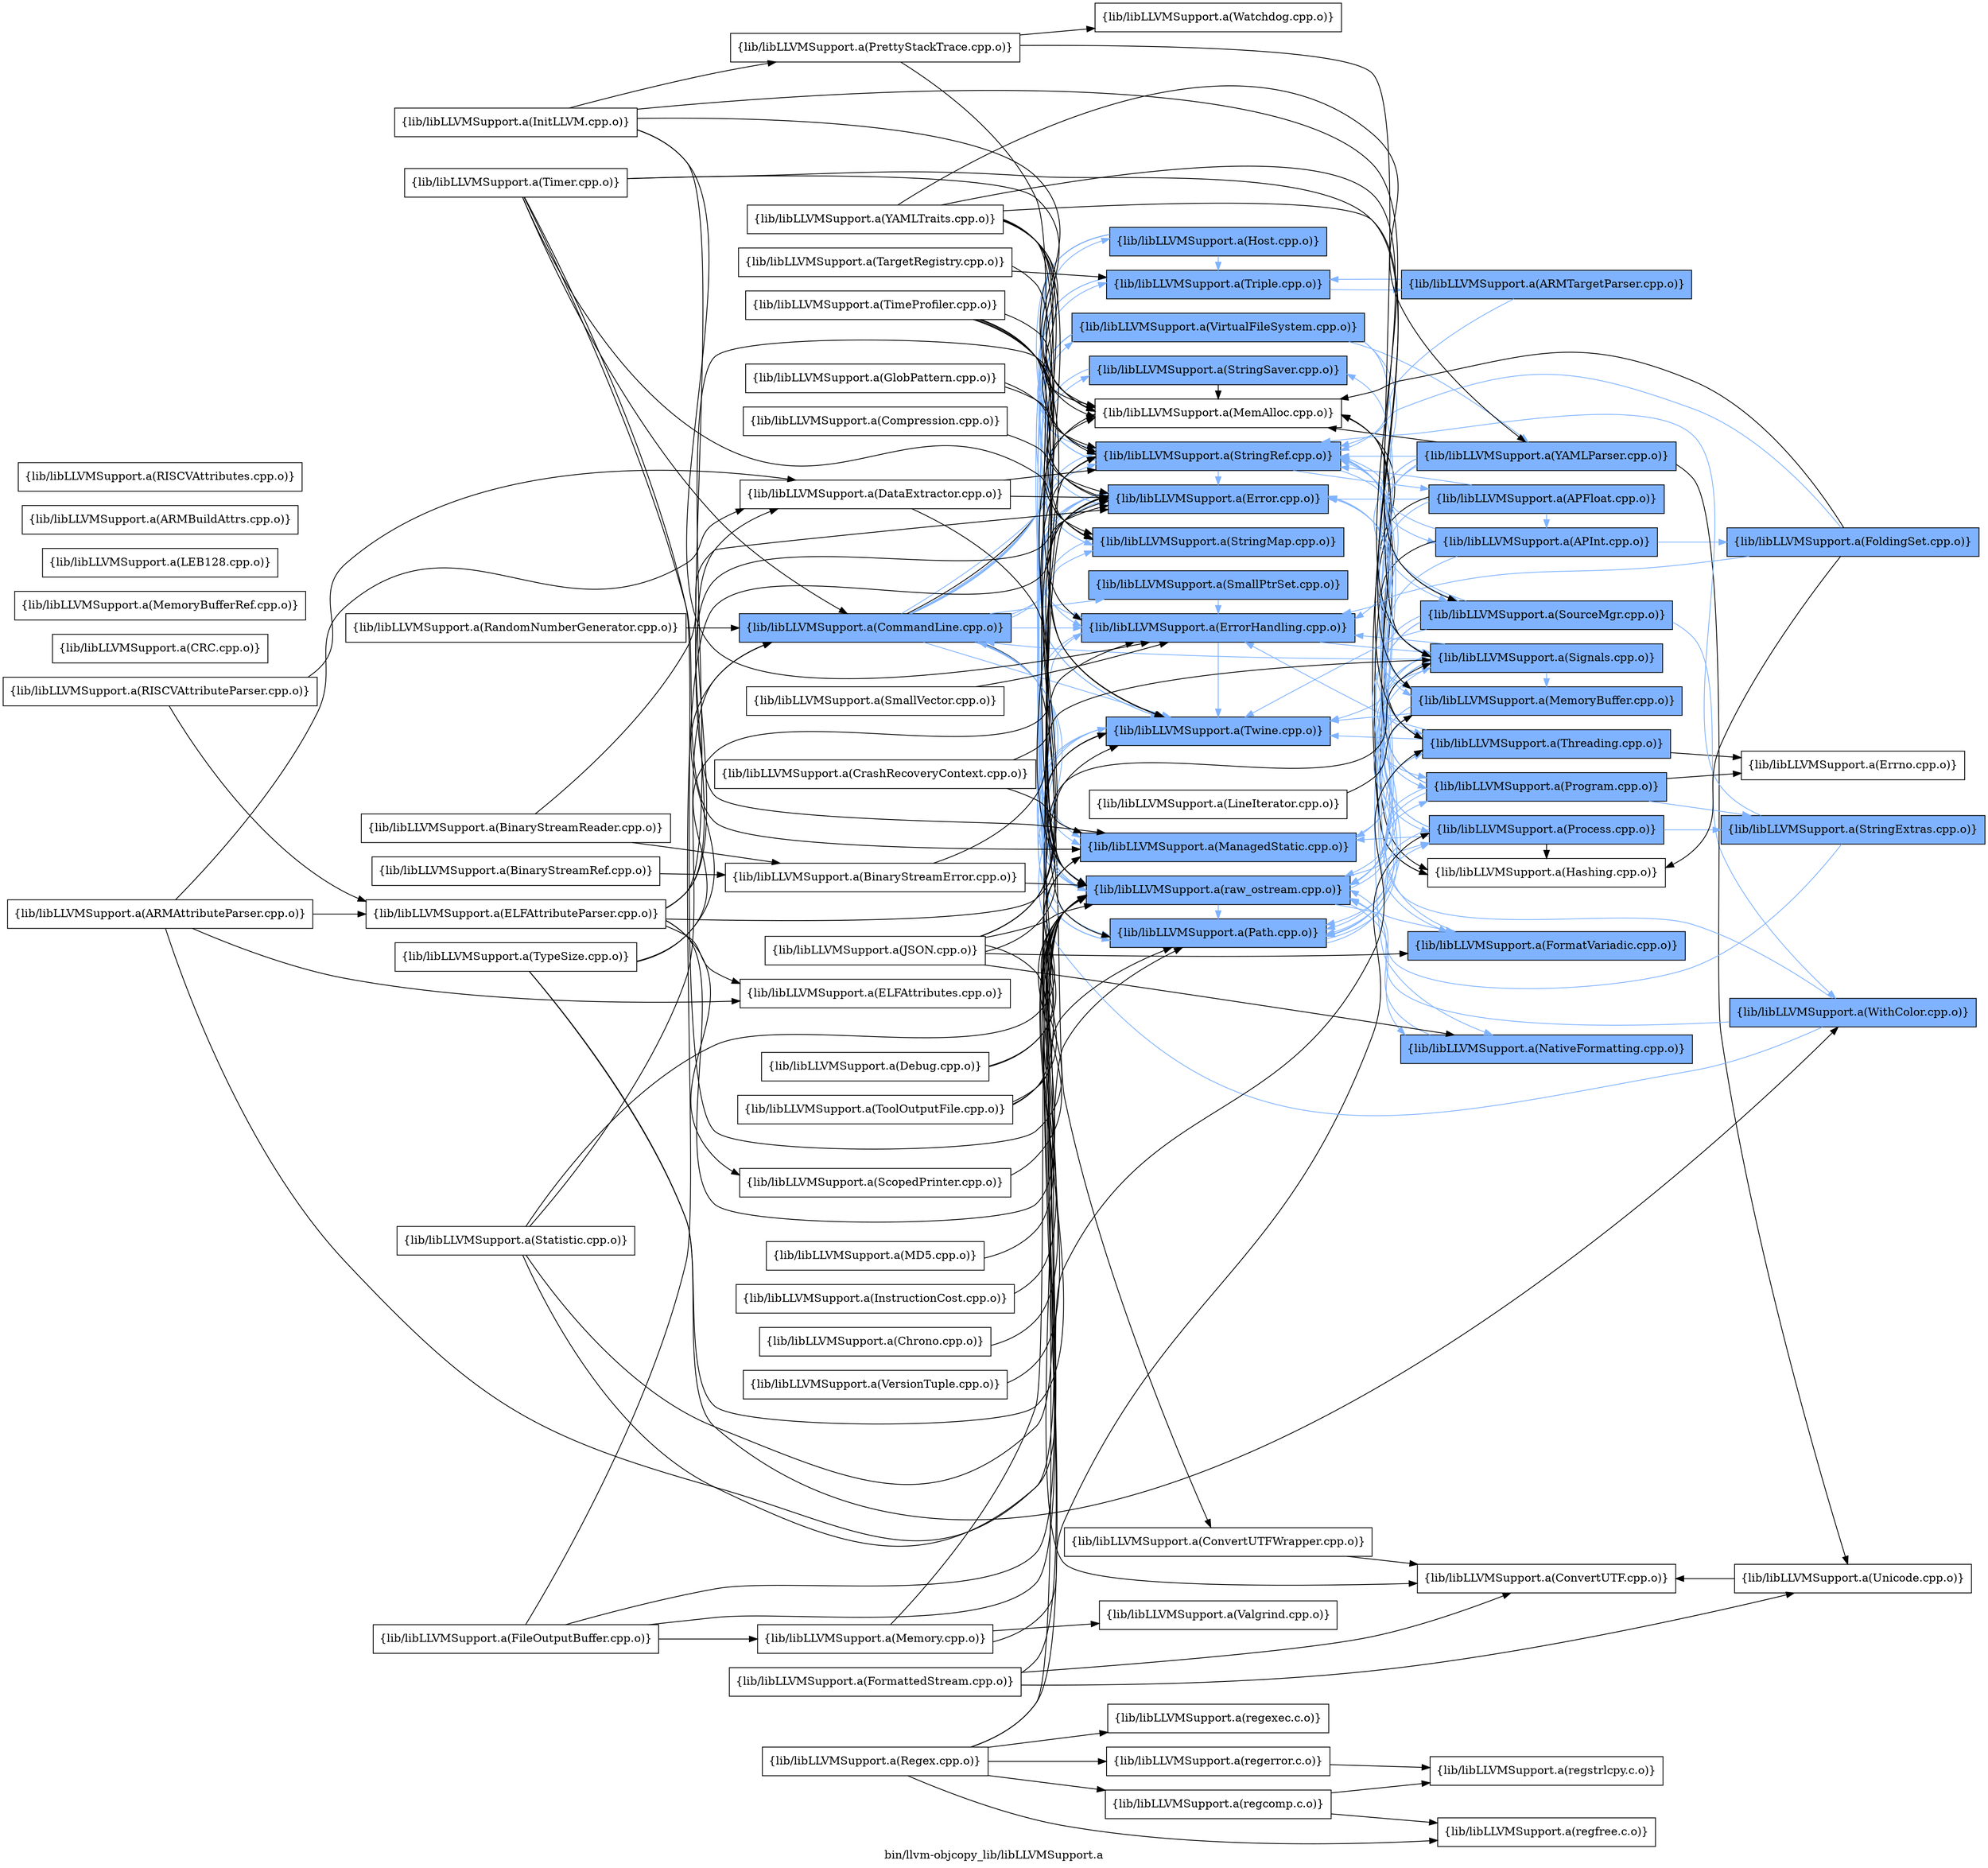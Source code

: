 digraph "bin/llvm-objcopy_lib/libLLVMSupport.a" {
	label="bin/llvm-objcopy_lib/libLLVMSupport.a";
	rankdir=LR;
	{ rank=same; Node0x564b42c30d08;  }
	{ rank=same; Node0x564b42c32518; Node0x564b42c2a4a8; Node0x564b42c2c488; Node0x564b42c2dd88; Node0x564b42c2bee8; Node0x564b42c2aea8; Node0x564b42c2c578; Node0x564b42c2cac8; Node0x564b42c2d1a8; Node0x564b42c33558; Node0x564b42c33be8; Node0x564b42c32ce8; Node0x564b42c2f908; Node0x564b42c31f28; Node0x564b42c2d6a8;  }
	{ rank=same; Node0x564b42c33cd8; Node0x564b42c2eeb8; Node0x564b42c2ffe8; Node0x564b42c2d888; Node0x564b42c2f9a8; Node0x564b42c30718; Node0x564b42c33288; Node0x564b42c2c5c8; Node0x564b42c2bdf8; Node0x564b42c2bf38; Node0x564b42c2e9b8; Node0x564b42c2a958; Node0x564b42c2e5f8; Node0x564b42c2dfb8;  }
	{ rank=same; Node0x564b42c30d08;  }
	{ rank=same; Node0x564b42c32518; Node0x564b42c2a4a8; Node0x564b42c2c488; Node0x564b42c2dd88; Node0x564b42c2bee8; Node0x564b42c2aea8; Node0x564b42c2c578; Node0x564b42c2cac8; Node0x564b42c2d1a8; Node0x564b42c33558; Node0x564b42c33be8; Node0x564b42c32ce8; Node0x564b42c2f908; Node0x564b42c31f28; Node0x564b42c2d6a8;  }
	{ rank=same; Node0x564b42c33cd8; Node0x564b42c2eeb8; Node0x564b42c2ffe8; Node0x564b42c2d888; Node0x564b42c2f9a8; Node0x564b42c30718; Node0x564b42c33288; Node0x564b42c2c5c8; Node0x564b42c2bdf8; Node0x564b42c2bf38; Node0x564b42c2e9b8; Node0x564b42c2a958; Node0x564b42c2e5f8; Node0x564b42c2dfb8;  }

	Node0x564b42c30d08 [shape=record,shape=box,group=1,style=filled,fillcolor="0.600000 0.5 1",label="{lib/libLLVMSupport.a(CommandLine.cpp.o)}"];
	Node0x564b42c30d08 -> Node0x564b42c32518;
	Node0x564b42c30d08 -> Node0x564b42c2a4a8[color="0.600000 0.5 1"];
	Node0x564b42c30d08 -> Node0x564b42c2c488[color="0.600000 0.5 1"];
	Node0x564b42c30d08 -> Node0x564b42c2dd88[color="0.600000 0.5 1"];
	Node0x564b42c30d08 -> Node0x564b42c2bee8;
	Node0x564b42c30d08 -> Node0x564b42c2aea8[color="0.600000 0.5 1"];
	Node0x564b42c30d08 -> Node0x564b42c2c578[color="0.600000 0.5 1"];
	Node0x564b42c30d08 -> Node0x564b42c2cac8[color="0.600000 0.5 1"];
	Node0x564b42c30d08 -> Node0x564b42c2d1a8[color="0.600000 0.5 1"];
	Node0x564b42c30d08 -> Node0x564b42c33558[color="0.600000 0.5 1"];
	Node0x564b42c30d08 -> Node0x564b42c33be8[color="0.600000 0.5 1"];
	Node0x564b42c30d08 -> Node0x564b42c32ce8[color="0.600000 0.5 1"];
	Node0x564b42c30d08 -> Node0x564b42c2f908[color="0.600000 0.5 1"];
	Node0x564b42c30d08 -> Node0x564b42c31f28[color="0.600000 0.5 1"];
	Node0x564b42c30d08 -> Node0x564b42c2d6a8[color="0.600000 0.5 1"];
	Node0x564b42c32a68 [shape=record,shape=box,group=0,label="{lib/libLLVMSupport.a(Compression.cpp.o)}"];
	Node0x564b42c32a68 -> Node0x564b42c2a4a8;
	Node0x564b42c31d48 [shape=record,shape=box,group=0,label="{lib/libLLVMSupport.a(CRC.cpp.o)}"];
	Node0x564b42c2a4a8 [shape=record,shape=box,group=1,style=filled,fillcolor="0.600000 0.5 1",label="{lib/libLLVMSupport.a(Error.cpp.o)}"];
	Node0x564b42c2a4a8 -> Node0x564b42c2c488[color="0.600000 0.5 1"];
	Node0x564b42c2a4a8 -> Node0x564b42c2dd88[color="0.600000 0.5 1"];
	Node0x564b42c2a4a8 -> Node0x564b42c33be8[color="0.600000 0.5 1"];
	Node0x564b42c2a4a8 -> Node0x564b42c2f908[color="0.600000 0.5 1"];
	Node0x564b42c2f138 [shape=record,shape=box,group=0,label="{lib/libLLVMSupport.a(GlobPattern.cpp.o)}"];
	Node0x564b42c2f138 -> Node0x564b42c2a4a8;
	Node0x564b42c2f138 -> Node0x564b42c2d1a8;
	Node0x564b42c2bee8 [shape=record,shape=box,group=0,label="{lib/libLLVMSupport.a(MemAlloc.cpp.o)}"];
	Node0x564b42c2c5c8 [shape=record,shape=box,group=1,style=filled,fillcolor="0.600000 0.5 1",label="{lib/libLLVMSupport.a(MemoryBuffer.cpp.o)}"];
	Node0x564b42c2c5c8 -> Node0x564b42c2a4a8[color="0.600000 0.5 1"];
	Node0x564b42c2c5c8 -> Node0x564b42c33be8[color="0.600000 0.5 1"];
	Node0x564b42c2c5c8 -> Node0x564b42c2d6a8[color="0.600000 0.5 1"];
	Node0x564b42c2c5c8 -> Node0x564b42c2e5f8[color="0.600000 0.5 1"];
	Node0x564b42c2c5c8 -> Node0x564b42c2dfb8[color="0.600000 0.5 1"];
	Node0x564b42c2b5d8 [shape=record,shape=box,group=0,label="{lib/libLLVMSupport.a(Regex.cpp.o)}"];
	Node0x564b42c2b5d8 -> Node0x564b42c2d1a8;
	Node0x564b42c2b5d8 -> Node0x564b42c33be8;
	Node0x564b42c2b5d8 -> Node0x564b42c34368;
	Node0x564b42c2b5d8 -> Node0x564b42c33c88;
	Node0x564b42c2b5d8 -> Node0x564b42c33508;
	Node0x564b42c2b5d8 -> Node0x564b42c32dd8;
	Node0x564b42c2c578 [shape=record,shape=box,group=1,style=filled,fillcolor="0.600000 0.5 1",label="{lib/libLLVMSupport.a(StringMap.cpp.o)}"];
	Node0x564b42c2c578 -> Node0x564b42c2c488[color="0.600000 0.5 1"];
	Node0x564b42c2cac8 [shape=record,shape=box,group=1,style=filled,fillcolor="0.600000 0.5 1",label="{lib/libLLVMSupport.a(StringSaver.cpp.o)}"];
	Node0x564b42c2cac8 -> Node0x564b42c2bee8;
	Node0x564b42c2cac8 -> Node0x564b42c2d1a8[color="0.600000 0.5 1"];
	Node0x564b42c2d1a8 [shape=record,shape=box,group=1,style=filled,fillcolor="0.600000 0.5 1",label="{lib/libLLVMSupport.a(StringRef.cpp.o)}"];
	Node0x564b42c2d1a8 -> Node0x564b42c2a4a8[color="0.600000 0.5 1"];
	Node0x564b42c2d1a8 -> Node0x564b42c2d888[color="0.600000 0.5 1"];
	Node0x564b42c2d1a8 -> Node0x564b42c2f9a8[color="0.600000 0.5 1"];
	Node0x564b42c2d1a8 -> Node0x564b42c30718;
	Node0x564b42c33be8 [shape=record,shape=box,group=1,style=filled,fillcolor="0.600000 0.5 1",label="{lib/libLLVMSupport.a(Twine.cpp.o)}"];
	Node0x564b42c33be8 -> Node0x564b42c2f908[color="0.600000 0.5 1"];
	Node0x564b42c2f908 [shape=record,shape=box,group=1,style=filled,fillcolor="0.600000 0.5 1",label="{lib/libLLVMSupport.a(raw_ostream.cpp.o)}"];
	Node0x564b42c2f908 -> Node0x564b42c2a4a8[color="0.600000 0.5 1"];
	Node0x564b42c2f908 -> Node0x564b42c2c488[color="0.600000 0.5 1"];
	Node0x564b42c2f908 -> Node0x564b42c2e9b8[color="0.600000 0.5 1"];
	Node0x564b42c2f908 -> Node0x564b42c2a958[color="0.600000 0.5 1"];
	Node0x564b42c2f908 -> Node0x564b42c33be8[color="0.600000 0.5 1"];
	Node0x564b42c2f908 -> Node0x564b42c2d6a8[color="0.600000 0.5 1"];
	Node0x564b42c2f908 -> Node0x564b42c2e5f8[color="0.600000 0.5 1"];
	Node0x564b42c2f908 -> Node0x564b42c2dfb8[color="0.600000 0.5 1"];
	Node0x564b42c2e288 [shape=record,shape=box,group=0,label="{lib/libLLVMSupport.a(FileOutputBuffer.cpp.o)}"];
	Node0x564b42c2e288 -> Node0x564b42c2a4a8;
	Node0x564b42c2e288 -> Node0x564b42c2f908;
	Node0x564b42c2e288 -> Node0x564b42c2cfc8;
	Node0x564b42c2e288 -> Node0x564b42c2d6a8;
	Node0x564b42c2d0b8 [shape=record,shape=box,group=0,label="{lib/libLLVMSupport.a(InitLLVM.cpp.o)}"];
	Node0x564b42c2d0b8 -> Node0x564b42c2c488;
	Node0x564b42c2d0b8 -> Node0x564b42c2dd88;
	Node0x564b42c2d0b8 -> Node0x564b42c2bee8;
	Node0x564b42c2d0b8 -> Node0x564b42c2b0d8;
	Node0x564b42c2d0b8 -> Node0x564b42c2eeb8;
	Node0x564b42c33558 [shape=record,shape=box,group=1,style=filled,fillcolor="0.600000 0.5 1",label="{lib/libLLVMSupport.a(Triple.cpp.o)}"];
	Node0x564b42c33558 -> Node0x564b42c2d1a8[color="0.600000 0.5 1"];
	Node0x564b42c33558 -> Node0x564b42c33288[color="0.600000 0.5 1"];
	Node0x564b42c33558 -> Node0x564b42c33be8[color="0.600000 0.5 1"];
	Node0x564b42c32ab8 [shape=record,shape=box,group=1,style=filled,fillcolor="0.600000 0.5 1",label="{lib/libLLVMSupport.a(WithColor.cpp.o)}"];
	Node0x564b42c32ab8 -> Node0x564b42c30d08[color="0.600000 0.5 1"];
	Node0x564b42c32ab8 -> Node0x564b42c2a4a8[color="0.600000 0.5 1"];
	Node0x564b42c32ab8 -> Node0x564b42c2f908[color="0.600000 0.5 1"];
	Node0x564b42c31f28 [shape=record,shape=box,group=1,style=filled,fillcolor="0.600000 0.5 1",label="{lib/libLLVMSupport.a(Host.cpp.o)}"];
	Node0x564b42c31f28 -> Node0x564b42c2bee8;
	Node0x564b42c31f28 -> Node0x564b42c2c578[color="0.600000 0.5 1"];
	Node0x564b42c31f28 -> Node0x564b42c2d1a8[color="0.600000 0.5 1"];
	Node0x564b42c31f28 -> Node0x564b42c33558[color="0.600000 0.5 1"];
	Node0x564b42c31f28 -> Node0x564b42c2f908[color="0.600000 0.5 1"];
	Node0x564b42c2d6a8 [shape=record,shape=box,group=1,style=filled,fillcolor="0.600000 0.5 1",label="{lib/libLLVMSupport.a(Path.cpp.o)}"];
	Node0x564b42c2d6a8 -> Node0x564b42c2a4a8[color="0.600000 0.5 1"];
	Node0x564b42c2d6a8 -> Node0x564b42c2d1a8[color="0.600000 0.5 1"];
	Node0x564b42c2d6a8 -> Node0x564b42c33be8[color="0.600000 0.5 1"];
	Node0x564b42c2d6a8 -> Node0x564b42c2e5f8[color="0.600000 0.5 1"];
	Node0x564b42c2d6a8 -> Node0x564b42c2eeb8[color="0.600000 0.5 1"];
	Node0x564b42c2e5f8 [shape=record,shape=box,group=1,style=filled,fillcolor="0.600000 0.5 1",label="{lib/libLLVMSupport.a(Process.cpp.o)}"];
	Node0x564b42c2e5f8 -> Node0x564b42c2a4a8[color="0.600000 0.5 1"];
	Node0x564b42c2e5f8 -> Node0x564b42c2dd88[color="0.600000 0.5 1"];
	Node0x564b42c2e5f8 -> Node0x564b42c2d1a8[color="0.600000 0.5 1"];
	Node0x564b42c2e5f8 -> Node0x564b42c30718;
	Node0x564b42c2e5f8 -> Node0x564b42c2d6a8[color="0.600000 0.5 1"];
	Node0x564b42c2e5f8 -> Node0x564b42c2d608[color="0.600000 0.5 1"];
	Node0x564b42c2a5e8 [shape=record,shape=box,group=0,label="{lib/libLLVMSupport.a(MemoryBufferRef.cpp.o)}"];
	Node0x564b42c2aea8 [shape=record,shape=box,group=1,style=filled,fillcolor="0.600000 0.5 1",label="{lib/libLLVMSupport.a(SmallPtrSet.cpp.o)}"];
	Node0x564b42c2aea8 -> Node0x564b42c2c488[color="0.600000 0.5 1"];
	Node0x564b42c2d838 [shape=record,shape=box,group=0,label="{lib/libLLVMSupport.a(LEB128.cpp.o)}"];
	Node0x564b42c2c488 [shape=record,shape=box,group=1,style=filled,fillcolor="0.600000 0.5 1",label="{lib/libLLVMSupport.a(ErrorHandling.cpp.o)}"];
	Node0x564b42c2c488 -> Node0x564b42c33be8[color="0.600000 0.5 1"];
	Node0x564b42c2c488 -> Node0x564b42c2f908[color="0.600000 0.5 1"];
	Node0x564b42c2c488 -> Node0x564b42c2eeb8[color="0.600000 0.5 1"];
	Node0x564b42c33058 [shape=record,shape=box,group=0,label="{lib/libLLVMSupport.a(DataExtractor.cpp.o)}"];
	Node0x564b42c33058 -> Node0x564b42c2a4a8;
	Node0x564b42c33058 -> Node0x564b42c2d1a8;
	Node0x564b42c33058 -> Node0x564b42c2f908;
	Node0x564b42c2dd88 [shape=record,shape=box,group=1,style=filled,fillcolor="0.600000 0.5 1",label="{lib/libLLVMSupport.a(ManagedStatic.cpp.o)}"];
	Node0x564b42c2dd88 -> Node0x564b42c2ffe8[color="0.600000 0.5 1"];
	Node0x564b42c324c8 [shape=record,shape=box,group=0,label="{lib/libLLVMSupport.a(TypeSize.cpp.o)}"];
	Node0x564b42c324c8 -> Node0x564b42c30d08;
	Node0x564b42c324c8 -> Node0x564b42c2c488;
	Node0x564b42c324c8 -> Node0x564b42c32ab8;
	Node0x564b42c324c8 -> Node0x564b42c2f908;
	Node0x564b42c2bdf8 [shape=record,shape=box,group=1,style=filled,fillcolor="0.600000 0.5 1",label="{lib/libLLVMSupport.a(SourceMgr.cpp.o)}"];
	Node0x564b42c2bdf8 -> Node0x564b42c2c5c8[color="0.600000 0.5 1"];
	Node0x564b42c2bdf8 -> Node0x564b42c2d1a8[color="0.600000 0.5 1"];
	Node0x564b42c2bdf8 -> Node0x564b42c33be8[color="0.600000 0.5 1"];
	Node0x564b42c2bdf8 -> Node0x564b42c32ab8[color="0.600000 0.5 1"];
	Node0x564b42c2bdf8 -> Node0x564b42c2f908[color="0.600000 0.5 1"];
	Node0x564b42c2bdf8 -> Node0x564b42c2d6a8[color="0.600000 0.5 1"];
	Node0x564b42c2e328 [shape=record,shape=box,group=0,label="{lib/libLLVMSupport.a(TargetRegistry.cpp.o)}"];
	Node0x564b42c2e328 -> Node0x564b42c33558;
	Node0x564b42c2e328 -> Node0x564b42c2f908;
	Node0x564b42c30fd8 [shape=record,shape=box,group=0,label="{lib/libLLVMSupport.a(ARMBuildAttrs.cpp.o)}"];
	Node0x564b42c33918 [shape=record,shape=box,group=0,label="{lib/libLLVMSupport.a(ELFAttributeParser.cpp.o)}"];
	Node0x564b42c33918 -> Node0x564b42c33058;
	Node0x564b42c33918 -> Node0x564b42c2b6c8;
	Node0x564b42c33918 -> Node0x564b42c2a4a8;
	Node0x564b42c33918 -> Node0x564b42c2a7c8;
	Node0x564b42c33918 -> Node0x564b42c2d1a8;
	Node0x564b42c33918 -> Node0x564b42c33be8;
	Node0x564b42c33918 -> Node0x564b42c2f908;
	Node0x564b42c2ae08 [shape=record,shape=box,group=0,label="{lib/libLLVMSupport.a(RISCVAttributes.cpp.o)}"];
	Node0x564b42c30448 [shape=record,shape=box,group=0,label="{lib/libLLVMSupport.a(BinaryStreamError.cpp.o)}"];
	Node0x564b42c30448 -> Node0x564b42c2a4a8;
	Node0x564b42c30448 -> Node0x564b42c2f908;
	Node0x564b42c2e9b8 [shape=record,shape=box,group=1,style=filled,fillcolor="0.600000 0.5 1",label="{lib/libLLVMSupport.a(FormatVariadic.cpp.o)}"];
	Node0x564b42c2e9b8 -> Node0x564b42c2d1a8[color="0.600000 0.5 1"];
	Node0x564b42c2a958 [shape=record,shape=box,group=1,style=filled,fillcolor="0.600000 0.5 1",label="{lib/libLLVMSupport.a(NativeFormatting.cpp.o)}"];
	Node0x564b42c2a958 -> Node0x564b42c2f908[color="0.600000 0.5 1"];
	Node0x564b42c30c68 [shape=record,shape=box,group=0,label="{lib/libLLVMSupport.a(ARMAttributeParser.cpp.o)}"];
	Node0x564b42c30c68 -> Node0x564b42c33058;
	Node0x564b42c30c68 -> Node0x564b42c33918;
	Node0x564b42c30c68 -> Node0x564b42c2b6c8;
	Node0x564b42c30c68 -> Node0x564b42c2f908;
	Node0x564b42c2b6c8 [shape=record,shape=box,group=0,label="{lib/libLLVMSupport.a(ELFAttributes.cpp.o)}"];
	Node0x564b42c2fd68 [shape=record,shape=box,group=0,label="{lib/libLLVMSupport.a(BinaryStreamReader.cpp.o)}"];
	Node0x564b42c2fd68 -> Node0x564b42c30448;
	Node0x564b42c2fd68 -> Node0x564b42c2a4a8;
	Node0x564b42c2f638 [shape=record,shape=box,group=0,label="{lib/libLLVMSupport.a(BinaryStreamRef.cpp.o)}"];
	Node0x564b42c2f638 -> Node0x564b42c30448;
	Node0x564b42c32518 [shape=record,shape=box,group=0,label="{lib/libLLVMSupport.a(ConvertUTFWrapper.cpp.o)}"];
	Node0x564b42c32518 -> Node0x564b42c33cd8;
	Node0x564b42c32ce8 [shape=record,shape=box,group=1,style=filled,fillcolor="0.600000 0.5 1",label="{lib/libLLVMSupport.a(VirtualFileSystem.cpp.o)}"];
	Node0x564b42c32ce8 -> Node0x564b42c2a4a8[color="0.600000 0.5 1"];
	Node0x564b42c32ce8 -> Node0x564b42c2bee8;
	Node0x564b42c32ce8 -> Node0x564b42c2c5c8[color="0.600000 0.5 1"];
	Node0x564b42c32ce8 -> Node0x564b42c2bdf8[color="0.600000 0.5 1"];
	Node0x564b42c32ce8 -> Node0x564b42c2c578[color="0.600000 0.5 1"];
	Node0x564b42c32ce8 -> Node0x564b42c2d1a8[color="0.600000 0.5 1"];
	Node0x564b42c32ce8 -> Node0x564b42c33be8[color="0.600000 0.5 1"];
	Node0x564b42c32ce8 -> Node0x564b42c2bf38[color="0.600000 0.5 1"];
	Node0x564b42c32ce8 -> Node0x564b42c2f908[color="0.600000 0.5 1"];
	Node0x564b42c32ce8 -> Node0x564b42c2d6a8[color="0.600000 0.5 1"];
	Node0x564b42c33cd8 [shape=record,shape=box,group=0,label="{lib/libLLVMSupport.a(ConvertUTF.cpp.o)}"];
	Node0x564b42c2a7c8 [shape=record,shape=box,group=0,label="{lib/libLLVMSupport.a(ScopedPrinter.cpp.o)}"];
	Node0x564b42c2a7c8 -> Node0x564b42c2f908;
	Node0x564b42c2eeb8 [shape=record,shape=box,group=1,style=filled,fillcolor="0.600000 0.5 1",label="{lib/libLLVMSupport.a(Signals.cpp.o)}"];
	Node0x564b42c2eeb8 -> Node0x564b42c30d08[color="0.600000 0.5 1"];
	Node0x564b42c2eeb8 -> Node0x564b42c2c488[color="0.600000 0.5 1"];
	Node0x564b42c2eeb8 -> Node0x564b42c2e9b8[color="0.600000 0.5 1"];
	Node0x564b42c2eeb8 -> Node0x564b42c2dd88[color="0.600000 0.5 1"];
	Node0x564b42c2eeb8 -> Node0x564b42c2bee8;
	Node0x564b42c2eeb8 -> Node0x564b42c2c5c8[color="0.600000 0.5 1"];
	Node0x564b42c2eeb8 -> Node0x564b42c2a958[color="0.600000 0.5 1"];
	Node0x564b42c2eeb8 -> Node0x564b42c2d1a8[color="0.600000 0.5 1"];
	Node0x564b42c2eeb8 -> Node0x564b42c33be8[color="0.600000 0.5 1"];
	Node0x564b42c2eeb8 -> Node0x564b42c2f908[color="0.600000 0.5 1"];
	Node0x564b42c2eeb8 -> Node0x564b42c2d6a8[color="0.600000 0.5 1"];
	Node0x564b42c2eeb8 -> Node0x564b42c2dfb8[color="0.600000 0.5 1"];
	Node0x564b42c2eeb8 -> Node0x564b42c2ffe8[color="0.600000 0.5 1"];
	Node0x564b42c2c848 [shape=record,shape=box,group=0,label="{lib/libLLVMSupport.a(Debug.cpp.o)}"];
	Node0x564b42c2c848 -> Node0x564b42c2dd88;
	Node0x564b42c2c848 -> Node0x564b42c2f908;
	Node0x564b42c2cfc8 [shape=record,shape=box,group=0,label="{lib/libLLVMSupport.a(Memory.cpp.o)}"];
	Node0x564b42c2cfc8 -> Node0x564b42c2a4a8;
	Node0x564b42c2cfc8 -> Node0x564b42c2e5f8;
	Node0x564b42c2cfc8 -> Node0x564b42c2f7c8;
	Node0x564b42c2b0d8 [shape=record,shape=box,group=0,label="{lib/libLLVMSupport.a(PrettyStackTrace.cpp.o)}"];
	Node0x564b42c2b0d8 -> Node0x564b42c2f908;
	Node0x564b42c2b0d8 -> Node0x564b42c2eeb8;
	Node0x564b42c2b0d8 -> Node0x564b42c2fa98;
	Node0x564b42c2ffe8 [shape=record,shape=box,group=1,style=filled,fillcolor="0.600000 0.5 1",label="{lib/libLLVMSupport.a(Threading.cpp.o)}"];
	Node0x564b42c2ffe8 -> Node0x564b42c2c488[color="0.600000 0.5 1"];
	Node0x564b42c2ffe8 -> Node0x564b42c2bee8;
	Node0x564b42c2ffe8 -> Node0x564b42c2d1a8[color="0.600000 0.5 1"];
	Node0x564b42c2ffe8 -> Node0x564b42c33be8[color="0.600000 0.5 1"];
	Node0x564b42c2ffe8 -> Node0x564b42c2d338;
	Node0x564b42c2dfb8 [shape=record,shape=box,group=1,style=filled,fillcolor="0.600000 0.5 1",label="{lib/libLLVMSupport.a(Program.cpp.o)}"];
	Node0x564b42c2dfb8 -> Node0x564b42c2bee8;
	Node0x564b42c2dfb8 -> Node0x564b42c2cac8[color="0.600000 0.5 1"];
	Node0x564b42c2dfb8 -> Node0x564b42c2d1a8[color="0.600000 0.5 1"];
	Node0x564b42c2dfb8 -> Node0x564b42c2f908[color="0.600000 0.5 1"];
	Node0x564b42c2dfb8 -> Node0x564b42c2d6a8[color="0.600000 0.5 1"];
	Node0x564b42c2dfb8 -> Node0x564b42c2d608[color="0.600000 0.5 1"];
	Node0x564b42c2dfb8 -> Node0x564b42c2d338;
	Node0x564b42c2fa98 [shape=record,shape=box,group=0,label="{lib/libLLVMSupport.a(Watchdog.cpp.o)}"];
	Node0x564b42c34368 [shape=record,shape=box,group=0,label="{lib/libLLVMSupport.a(regcomp.c.o)}"];
	Node0x564b42c34368 -> Node0x564b42c32dd8;
	Node0x564b42c34368 -> Node0x564b42c32658;
	Node0x564b42c33c88 [shape=record,shape=box,group=0,label="{lib/libLLVMSupport.a(regerror.c.o)}"];
	Node0x564b42c33c88 -> Node0x564b42c32658;
	Node0x564b42c33508 [shape=record,shape=box,group=0,label="{lib/libLLVMSupport.a(regexec.c.o)}"];
	Node0x564b42c32dd8 [shape=record,shape=box,group=0,label="{lib/libLLVMSupport.a(regfree.c.o)}"];
	Node0x564b42c2a728 [shape=record,shape=box,group=0,label="{lib/libLLVMSupport.a(RISCVAttributeParser.cpp.o)}"];
	Node0x564b42c2a728 -> Node0x564b42c33058;
	Node0x564b42c2a728 -> Node0x564b42c33918;
	Node0x564b42c2b678 [shape=record,shape=box,group=0,label="{lib/libLLVMSupport.a(SmallVector.cpp.o)}"];
	Node0x564b42c2b678 -> Node0x564b42c2c488;
	Node0x564b42c2d888 [shape=record,shape=box,group=1,style=filled,fillcolor="0.600000 0.5 1",label="{lib/libLLVMSupport.a(APFloat.cpp.o)}"];
	Node0x564b42c2d888 -> Node0x564b42c2a4a8[color="0.600000 0.5 1"];
	Node0x564b42c2d888 -> Node0x564b42c2d1a8[color="0.600000 0.5 1"];
	Node0x564b42c2d888 -> Node0x564b42c2f9a8[color="0.600000 0.5 1"];
	Node0x564b42c2d888 -> Node0x564b42c30718;
	Node0x564b42c2d888 -> Node0x564b42c2f908[color="0.600000 0.5 1"];
	Node0x564b42c2f9a8 [shape=record,shape=box,group=1,style=filled,fillcolor="0.600000 0.5 1",label="{lib/libLLVMSupport.a(APInt.cpp.o)}"];
	Node0x564b42c2f9a8 -> Node0x564b42c2d1a8[color="0.600000 0.5 1"];
	Node0x564b42c2f9a8 -> Node0x564b42c2f598[color="0.600000 0.5 1"];
	Node0x564b42c2f9a8 -> Node0x564b42c30718;
	Node0x564b42c2f9a8 -> Node0x564b42c2f908[color="0.600000 0.5 1"];
	Node0x564b42c30718 [shape=record,shape=box,group=0,label="{lib/libLLVMSupport.a(Hashing.cpp.o)}"];
	Node0x564b42c2f598 [shape=record,shape=box,group=1,style=filled,fillcolor="0.600000 0.5 1",label="{lib/libLLVMSupport.a(FoldingSet.cpp.o)}"];
	Node0x564b42c2f598 -> Node0x564b42c2c488[color="0.600000 0.5 1"];
	Node0x564b42c2f598 -> Node0x564b42c2bee8;
	Node0x564b42c2f598 -> Node0x564b42c2d1a8[color="0.600000 0.5 1"];
	Node0x564b42c2f598 -> Node0x564b42c30718;
	Node0x564b42c33288 [shape=record,shape=box,group=1,style=filled,fillcolor="0.600000 0.5 1",label="{lib/libLLVMSupport.a(ARMTargetParser.cpp.o)}"];
	Node0x564b42c33288 -> Node0x564b42c2d1a8[color="0.600000 0.5 1"];
	Node0x564b42c33288 -> Node0x564b42c33558[color="0.600000 0.5 1"];
	Node0x564b42c2bf38 [shape=record,shape=box,group=1,style=filled,fillcolor="0.600000 0.5 1",label="{lib/libLLVMSupport.a(YAMLParser.cpp.o)}"];
	Node0x564b42c2bf38 -> Node0x564b42c2c488[color="0.600000 0.5 1"];
	Node0x564b42c2bf38 -> Node0x564b42c2bee8;
	Node0x564b42c2bf38 -> Node0x564b42c2c5c8[color="0.600000 0.5 1"];
	Node0x564b42c2bf38 -> Node0x564b42c2bdf8[color="0.600000 0.5 1"];
	Node0x564b42c2bf38 -> Node0x564b42c2d1a8[color="0.600000 0.5 1"];
	Node0x564b42c2bf38 -> Node0x564b42c2cbb8;
	Node0x564b42c2bf38 -> Node0x564b42c2f908[color="0.600000 0.5 1"];
	Node0x564b42c2cbb8 [shape=record,shape=box,group=0,label="{lib/libLLVMSupport.a(Unicode.cpp.o)}"];
	Node0x564b42c2cbb8 -> Node0x564b42c33cd8;
	Node0x564b42c32658 [shape=record,shape=box,group=0,label="{lib/libLLVMSupport.a(regstrlcpy.c.o)}"];
	Node0x564b42c2f7c8 [shape=record,shape=box,group=0,label="{lib/libLLVMSupport.a(Valgrind.cpp.o)}"];
	Node0x564b42c2de78 [shape=record,shape=box,group=0,label="{lib/libLLVMSupport.a(MD5.cpp.o)}"];
	Node0x564b42c2de78 -> Node0x564b42c2f908;
	Node0x564b42c2d608 [shape=record,shape=box,group=1,style=filled,fillcolor="0.600000 0.5 1",label="{lib/libLLVMSupport.a(StringExtras.cpp.o)}"];
	Node0x564b42c2d608 -> Node0x564b42c2d1a8[color="0.600000 0.5 1"];
	Node0x564b42c2d608 -> Node0x564b42c2f908[color="0.600000 0.5 1"];
	Node0x564b42c2bc68 [shape=record,shape=box,group=0,label="{lib/libLLVMSupport.a(CrashRecoveryContext.cpp.o)}"];
	Node0x564b42c2bc68 -> Node0x564b42c2dd88;
	Node0x564b42c2bc68 -> Node0x564b42c2eeb8;
	Node0x564b42c2d338 [shape=record,shape=box,group=0,label="{lib/libLLVMSupport.a(Errno.cpp.o)}"];
	Node0x564b42c31028 [shape=record,shape=box,group=0,label="{lib/libLLVMSupport.a(FormattedStream.cpp.o)}"];
	Node0x564b42c31028 -> Node0x564b42c33cd8;
	Node0x564b42c31028 -> Node0x564b42c2cbb8;
	Node0x564b42c31028 -> Node0x564b42c2f908;
	Node0x564b42c2c398 [shape=record,shape=box,group=0,label="{lib/libLLVMSupport.a(InstructionCost.cpp.o)}"];
	Node0x564b42c2c398 -> Node0x564b42c2f908;
	Node0x564b42c2dce8 [shape=record,shape=box,group=0,label="{lib/libLLVMSupport.a(ToolOutputFile.cpp.o)}"];
	Node0x564b42c2dce8 -> Node0x564b42c2f908;
	Node0x564b42c2dce8 -> Node0x564b42c2d6a8;
	Node0x564b42c2dce8 -> Node0x564b42c2eeb8;
	Node0x564b42c2a868 [shape=record,shape=box,group=0,label="{lib/libLLVMSupport.a(RandomNumberGenerator.cpp.o)}"];
	Node0x564b42c2a868 -> Node0x564b42c30d08;
	Node0x564b42c317a8 [shape=record,shape=box,group=0,label="{lib/libLLVMSupport.a(Statistic.cpp.o)}"];
	Node0x564b42c317a8 -> Node0x564b42c30d08;
	Node0x564b42c317a8 -> Node0x564b42c2dd88;
	Node0x564b42c317a8 -> Node0x564b42c2f908;
	Node0x564b42c317a8 -> Node0x564b42c2ffe8;
	Node0x564b42c313e8 [shape=record,shape=box,group=0,label="{lib/libLLVMSupport.a(Timer.cpp.o)}"];
	Node0x564b42c313e8 -> Node0x564b42c30d08;
	Node0x564b42c313e8 -> Node0x564b42c2dd88;
	Node0x564b42c313e8 -> Node0x564b42c2bee8;
	Node0x564b42c313e8 -> Node0x564b42c2c578;
	Node0x564b42c313e8 -> Node0x564b42c2f908;
	Node0x564b42c313e8 -> Node0x564b42c2ffe8;
	Node0x564b42c2a778 [shape=record,shape=box,group=0,label="{lib/libLLVMSupport.a(TimeProfiler.cpp.o)}"];
	Node0x564b42c2a778 -> Node0x564b42c2a4a8;
	Node0x564b42c2a778 -> Node0x564b42c2bee8;
	Node0x564b42c2a778 -> Node0x564b42c2c578;
	Node0x564b42c2a778 -> Node0x564b42c33be8;
	Node0x564b42c2a778 -> Node0x564b42c2f908;
	Node0x564b42c2a778 -> Node0x564b42c2d6a8;
	Node0x564b42c2ad68 [shape=record,shape=box,group=0,label="{lib/libLLVMSupport.a(JSON.cpp.o)}"];
	Node0x564b42c2ad68 -> Node0x564b42c33cd8;
	Node0x564b42c2ad68 -> Node0x564b42c2a4a8;
	Node0x564b42c2ad68 -> Node0x564b42c2e9b8;
	Node0x564b42c2ad68 -> Node0x564b42c2bee8;
	Node0x564b42c2ad68 -> Node0x564b42c2a958;
	Node0x564b42c2ad68 -> Node0x564b42c2d1a8;
	Node0x564b42c2ad68 -> Node0x564b42c33be8;
	Node0x564b42c2ad68 -> Node0x564b42c2f908;
	Node0x564b42c2d658 [shape=record,shape=box,group=0,label="{lib/libLLVMSupport.a(Chrono.cpp.o)}"];
	Node0x564b42c2d658 -> Node0x564b42c2f908;
	Node0x564b42c31fc8 [shape=record,shape=box,group=0,label="{lib/libLLVMSupport.a(YAMLTraits.cpp.o)}"];
	Node0x564b42c31fc8 -> Node0x564b42c2c488;
	Node0x564b42c31fc8 -> Node0x564b42c2bee8;
	Node0x564b42c31fc8 -> Node0x564b42c2c5c8;
	Node0x564b42c31fc8 -> Node0x564b42c2bdf8;
	Node0x564b42c31fc8 -> Node0x564b42c2c578;
	Node0x564b42c31fc8 -> Node0x564b42c2d1a8;
	Node0x564b42c31fc8 -> Node0x564b42c33be8;
	Node0x564b42c31fc8 -> Node0x564b42c2bf38;
	Node0x564b42c31fc8 -> Node0x564b42c2f908;
	Node0x564b42c326a8 [shape=record,shape=box,group=0,label="{lib/libLLVMSupport.a(LineIterator.cpp.o)}"];
	Node0x564b42c326a8 -> Node0x564b42c2c5c8;
	Node0x564b42c33788 [shape=record,shape=box,group=0,label="{lib/libLLVMSupport.a(VersionTuple.cpp.o)}"];
	Node0x564b42c33788 -> Node0x564b42c2f908;
}
